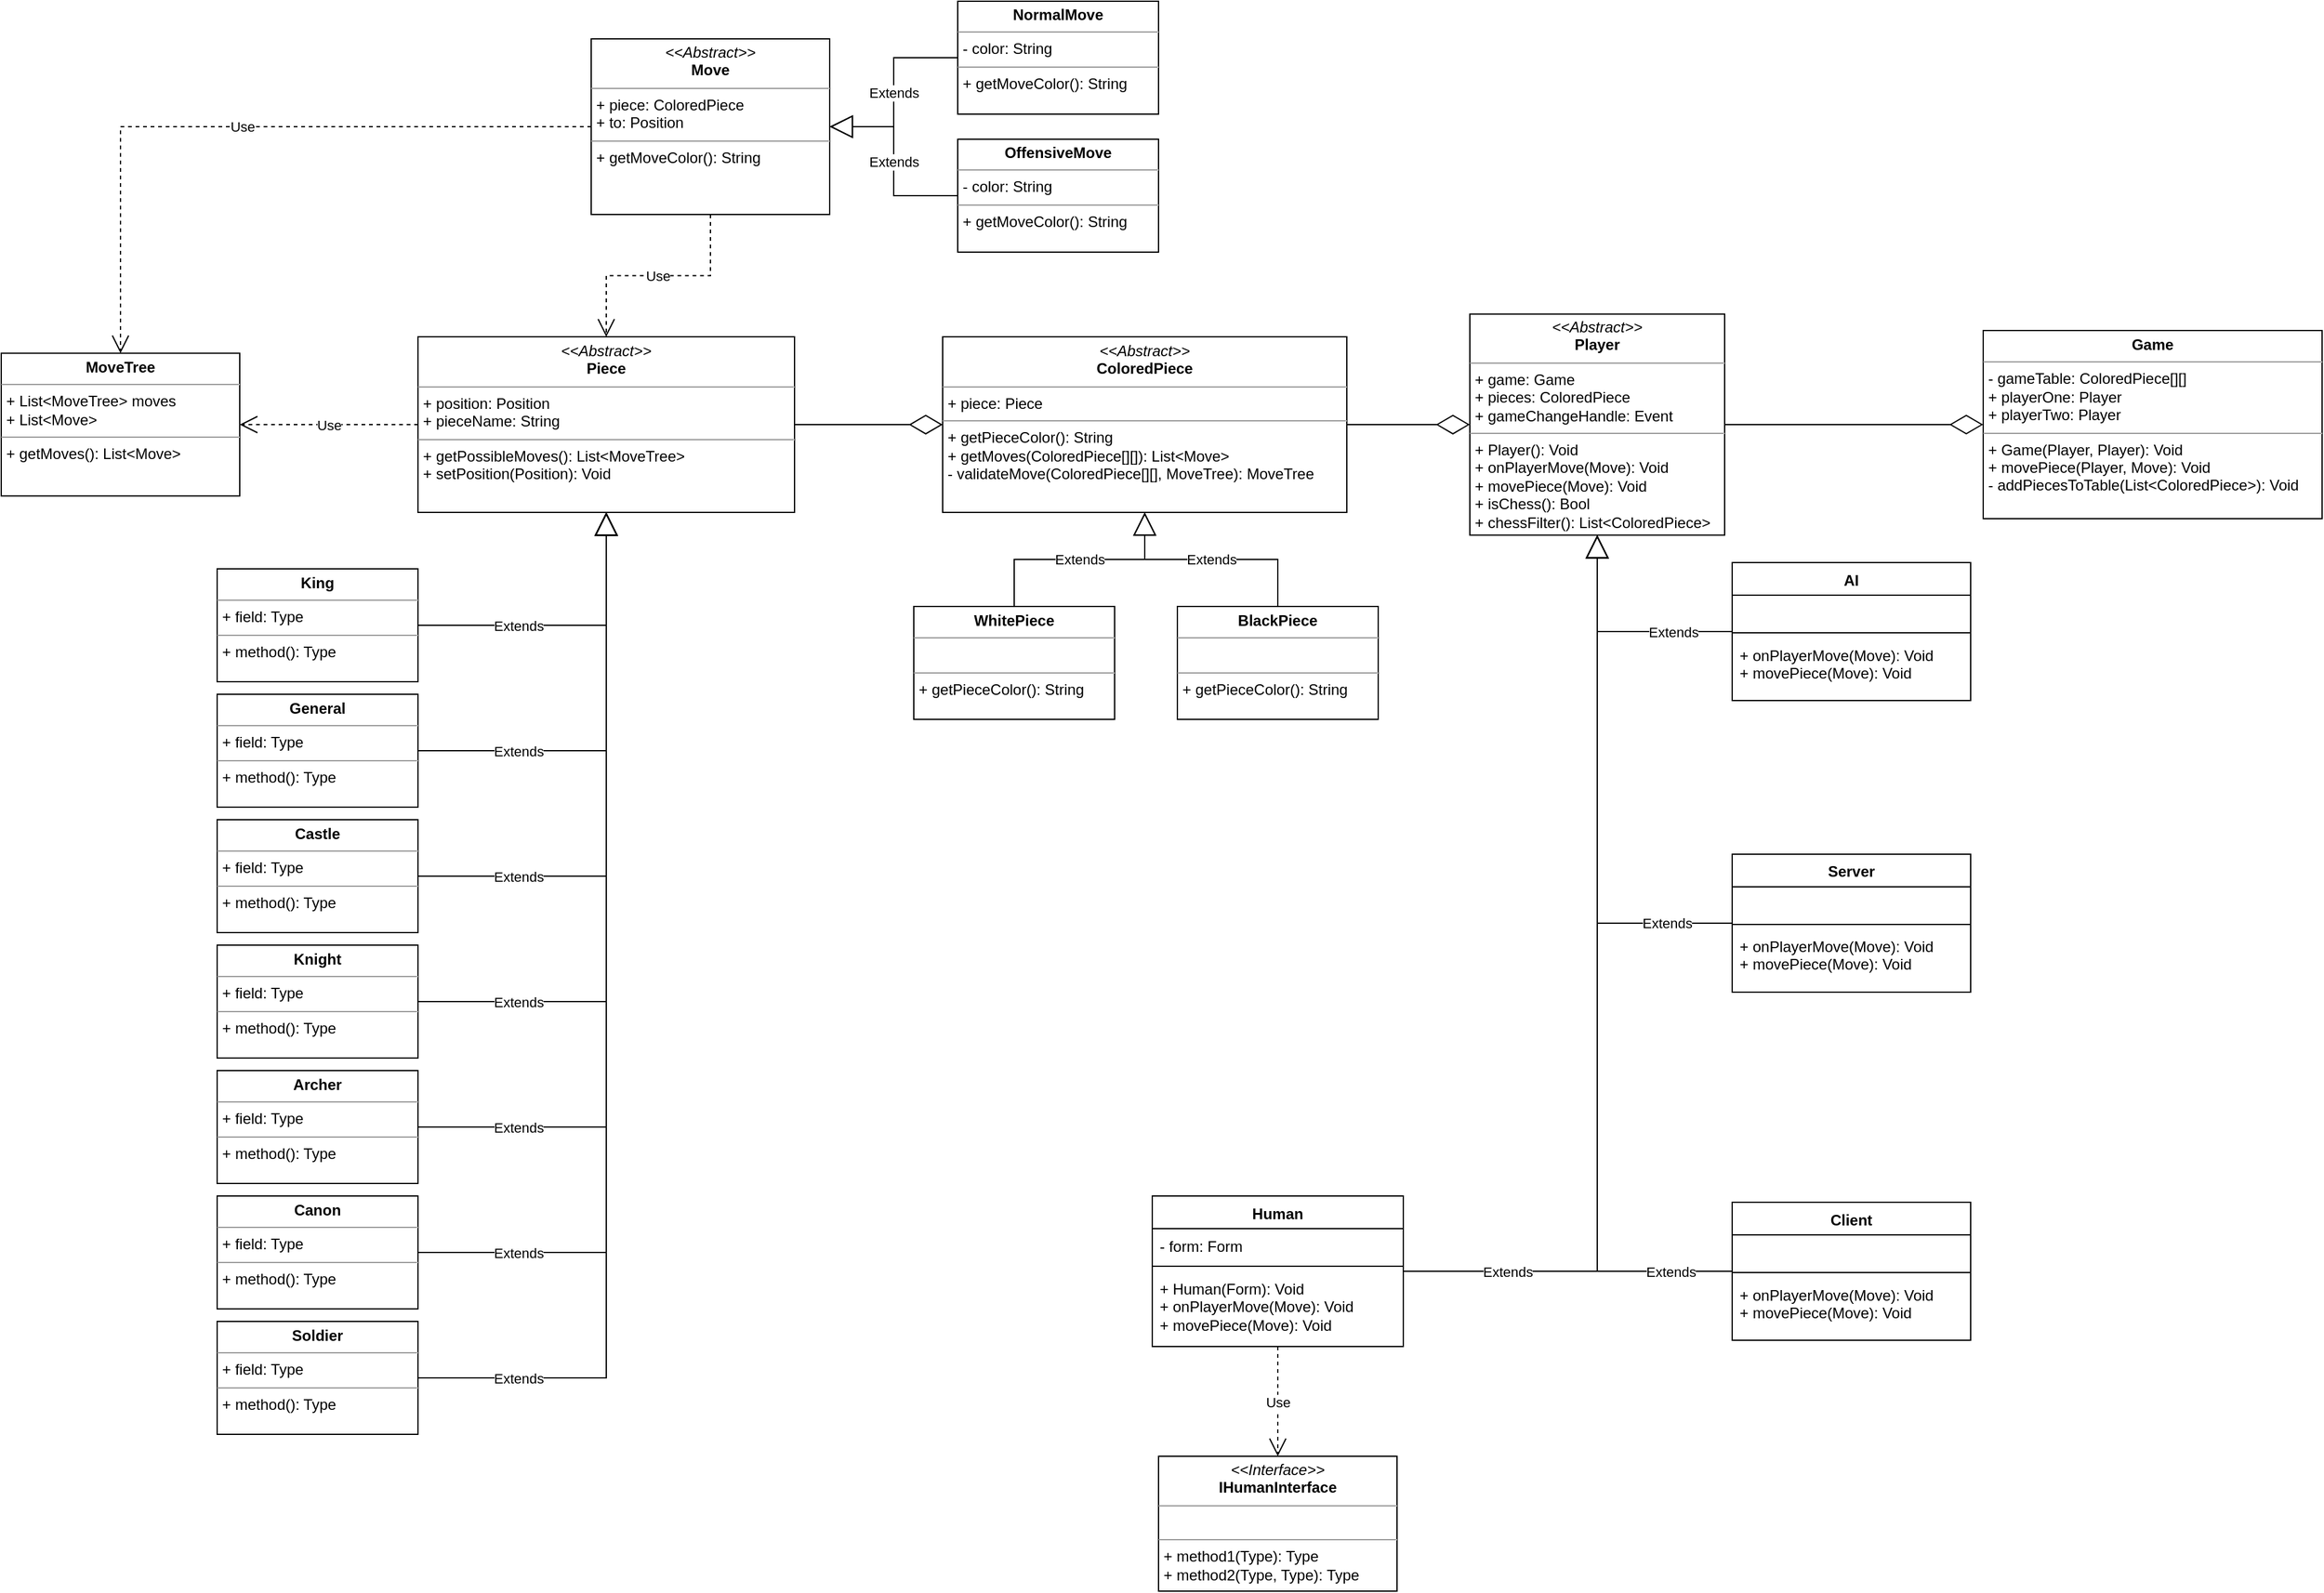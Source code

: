 <mxfile version="21.0.10" type="github">
  <diagram name="Page-1" id="nTrpsp-pm2qygXV71zAi">
    <mxGraphModel dx="1313" dy="676" grid="1" gridSize="10" guides="1" tooltips="1" connect="1" arrows="1" fold="1" page="1" pageScale="1" pageWidth="2336" pageHeight="1654" math="0" shadow="0">
      <root>
        <mxCell id="0" />
        <mxCell id="1" parent="0" />
        <mxCell id="Wa3GkqQ6ShVxX3qZaua0-1" value="&lt;p style=&quot;margin:0px;margin-top:4px;text-align:center;&quot;&gt;&lt;i&gt;&amp;lt;&amp;lt;Abstract&amp;gt;&amp;gt;&lt;/i&gt;&lt;br&gt;&lt;b&gt;Player&lt;/b&gt;&lt;/p&gt;&lt;hr size=&quot;1&quot;&gt;&lt;p style=&quot;margin:0px;margin-left:4px;&quot;&gt;+ game: Game&lt;/p&gt;&lt;p style=&quot;margin:0px;margin-left:4px;&quot;&gt;+ pieces: ColoredPiece&lt;/p&gt;&lt;p style=&quot;margin:0px;margin-left:4px;&quot;&gt;+ gameChangeHandle: Event&lt;/p&gt;&lt;hr size=&quot;1&quot;&gt;&lt;p style=&quot;margin:0px;margin-left:4px;&quot;&gt;+ Player(): Void&lt;br&gt;+ onPlayerMove(Move): Void&lt;/p&gt;&lt;p style=&quot;margin:0px;margin-left:4px;&quot;&gt;+ movePiece(Move): Void&lt;/p&gt;&lt;p style=&quot;margin:0px;margin-left:4px;&quot;&gt;+ isChess(): Bool&lt;/p&gt;&lt;p style=&quot;margin:0px;margin-left:4px;&quot;&gt;+ chessFilter(): List&amp;lt;ColoredPiece&amp;gt;&lt;/p&gt;" style="verticalAlign=top;align=left;overflow=fill;fontSize=12;fontFamily=Helvetica;html=1;whiteSpace=wrap;" parent="1" vertex="1">
          <mxGeometry x="1520" y="299.38" width="203" height="176.25" as="geometry" />
        </mxCell>
        <mxCell id="Wa3GkqQ6ShVxX3qZaua0-2" value="Human" style="swimlane;fontStyle=1;align=center;verticalAlign=top;childLayout=stackLayout;horizontal=1;startSize=26;horizontalStack=0;resizeParent=1;resizeParentMax=0;resizeLast=0;collapsible=1;marginBottom=0;whiteSpace=wrap;html=1;" parent="1" vertex="1">
          <mxGeometry x="1267" y="1002.5" width="200" height="120" as="geometry" />
        </mxCell>
        <mxCell id="Wa3GkqQ6ShVxX3qZaua0-3" value="- form: Form" style="text;strokeColor=none;fillColor=none;align=left;verticalAlign=top;spacingLeft=4;spacingRight=4;overflow=hidden;rotatable=0;points=[[0,0.5],[1,0.5]];portConstraint=eastwest;whiteSpace=wrap;html=1;" parent="Wa3GkqQ6ShVxX3qZaua0-2" vertex="1">
          <mxGeometry y="26" width="200" height="26" as="geometry" />
        </mxCell>
        <mxCell id="Wa3GkqQ6ShVxX3qZaua0-4" value="" style="line;strokeWidth=1;fillColor=none;align=left;verticalAlign=middle;spacingTop=-1;spacingLeft=3;spacingRight=3;rotatable=0;labelPosition=right;points=[];portConstraint=eastwest;strokeColor=inherit;" parent="Wa3GkqQ6ShVxX3qZaua0-2" vertex="1">
          <mxGeometry y="52" width="200" height="8" as="geometry" />
        </mxCell>
        <mxCell id="Wa3GkqQ6ShVxX3qZaua0-5" value="+ Human(Form): Void&lt;br&gt;+ onPlayerMove(Move): Void&lt;br&gt;+ movePiece(Move): Void" style="text;strokeColor=none;fillColor=none;align=left;verticalAlign=top;spacingLeft=4;spacingRight=4;overflow=hidden;rotatable=0;points=[[0,0.5],[1,0.5]];portConstraint=eastwest;whiteSpace=wrap;html=1;" parent="Wa3GkqQ6ShVxX3qZaua0-2" vertex="1">
          <mxGeometry y="60" width="200" height="60" as="geometry" />
        </mxCell>
        <mxCell id="Wa3GkqQ6ShVxX3qZaua0-22" value="&lt;p style=&quot;margin:0px;margin-top:4px;text-align:center;&quot;&gt;&lt;i&gt;&amp;lt;&amp;lt;Abstract&amp;gt;&amp;gt;&lt;/i&gt;&lt;br&gt;&lt;b&gt;Piece&lt;/b&gt;&lt;/p&gt;&lt;hr size=&quot;1&quot;&gt;&lt;p style=&quot;margin:0px;margin-left:4px;&quot;&gt;+ position: Position&lt;br&gt;+ pieceName: String&lt;/p&gt;&lt;hr size=&quot;1&quot;&gt;&lt;p style=&quot;margin:0px;margin-left:4px;&quot;&gt;+ getPossibleMoves(): List&amp;lt;MoveTree&amp;gt;&lt;br&gt;+ setPosition(Position): Void&lt;/p&gt;" style="verticalAlign=top;align=left;overflow=fill;fontSize=12;fontFamily=Helvetica;html=1;whiteSpace=wrap;" parent="1" vertex="1">
          <mxGeometry x="682" y="317.5" width="300" height="140" as="geometry" />
        </mxCell>
        <mxCell id="Wa3GkqQ6ShVxX3qZaua0-23" value="&lt;p style=&quot;margin:0px;margin-top:4px;text-align:center;&quot;&gt;&lt;b&gt;King&lt;/b&gt;&lt;/p&gt;&lt;hr size=&quot;1&quot;&gt;&lt;p style=&quot;margin:0px;margin-left:4px;&quot;&gt;+ field: Type&lt;/p&gt;&lt;hr size=&quot;1&quot;&gt;&lt;p style=&quot;margin:0px;margin-left:4px;&quot;&gt;+ method(): Type&lt;/p&gt;" style="verticalAlign=top;align=left;overflow=fill;fontSize=12;fontFamily=Helvetica;html=1;whiteSpace=wrap;" parent="1" vertex="1">
          <mxGeometry x="522" y="502.5" width="160" height="90" as="geometry" />
        </mxCell>
        <mxCell id="Wa3GkqQ6ShVxX3qZaua0-25" value="&lt;p style=&quot;margin:0px;margin-top:4px;text-align:center;&quot;&gt;&lt;b&gt;General&lt;/b&gt;&lt;/p&gt;&lt;hr size=&quot;1&quot;&gt;&lt;p style=&quot;margin:0px;margin-left:4px;&quot;&gt;+ field: Type&lt;/p&gt;&lt;hr size=&quot;1&quot;&gt;&lt;p style=&quot;margin:0px;margin-left:4px;&quot;&gt;+ method(): Type&lt;/p&gt;" style="verticalAlign=top;align=left;overflow=fill;fontSize=12;fontFamily=Helvetica;html=1;whiteSpace=wrap;" parent="1" vertex="1">
          <mxGeometry x="522" y="602.5" width="160" height="90" as="geometry" />
        </mxCell>
        <mxCell id="Wa3GkqQ6ShVxX3qZaua0-27" value="&lt;p style=&quot;margin:0px;margin-top:4px;text-align:center;&quot;&gt;&lt;b&gt;Castle&lt;/b&gt;&lt;/p&gt;&lt;hr size=&quot;1&quot;&gt;&lt;p style=&quot;margin:0px;margin-left:4px;&quot;&gt;+ field: Type&lt;/p&gt;&lt;hr size=&quot;1&quot;&gt;&lt;p style=&quot;margin:0px;margin-left:4px;&quot;&gt;+ method(): Type&lt;/p&gt;" style="verticalAlign=top;align=left;overflow=fill;fontSize=12;fontFamily=Helvetica;html=1;whiteSpace=wrap;" parent="1" vertex="1">
          <mxGeometry x="522" y="702.5" width="160" height="90" as="geometry" />
        </mxCell>
        <mxCell id="Wa3GkqQ6ShVxX3qZaua0-29" value="&lt;p style=&quot;margin:0px;margin-top:4px;text-align:center;&quot;&gt;&lt;b&gt;Knight&lt;/b&gt;&lt;/p&gt;&lt;hr size=&quot;1&quot;&gt;&lt;p style=&quot;margin:0px;margin-left:4px;&quot;&gt;+ field: Type&lt;/p&gt;&lt;hr size=&quot;1&quot;&gt;&lt;p style=&quot;margin:0px;margin-left:4px;&quot;&gt;+ method(): Type&lt;/p&gt;" style="verticalAlign=top;align=left;overflow=fill;fontSize=12;fontFamily=Helvetica;html=1;whiteSpace=wrap;" parent="1" vertex="1">
          <mxGeometry x="522" y="802.5" width="160" height="90" as="geometry" />
        </mxCell>
        <mxCell id="Wa3GkqQ6ShVxX3qZaua0-31" value="&lt;p style=&quot;margin:0px;margin-top:4px;text-align:center;&quot;&gt;&lt;b&gt;Archer&lt;/b&gt;&lt;/p&gt;&lt;hr size=&quot;1&quot;&gt;&lt;p style=&quot;margin:0px;margin-left:4px;&quot;&gt;+ field: Type&lt;/p&gt;&lt;hr size=&quot;1&quot;&gt;&lt;p style=&quot;margin:0px;margin-left:4px;&quot;&gt;+ method(): Type&lt;/p&gt;" style="verticalAlign=top;align=left;overflow=fill;fontSize=12;fontFamily=Helvetica;html=1;whiteSpace=wrap;" parent="1" vertex="1">
          <mxGeometry x="522" y="902.5" width="160" height="90" as="geometry" />
        </mxCell>
        <mxCell id="Wa3GkqQ6ShVxX3qZaua0-33" value="&lt;p style=&quot;margin:0px;margin-top:4px;text-align:center;&quot;&gt;&lt;b&gt;Canon&lt;/b&gt;&lt;/p&gt;&lt;hr size=&quot;1&quot;&gt;&lt;p style=&quot;margin:0px;margin-left:4px;&quot;&gt;+ field: Type&lt;/p&gt;&lt;hr size=&quot;1&quot;&gt;&lt;p style=&quot;margin:0px;margin-left:4px;&quot;&gt;+ method(): Type&lt;/p&gt;" style="verticalAlign=top;align=left;overflow=fill;fontSize=12;fontFamily=Helvetica;html=1;whiteSpace=wrap;" parent="1" vertex="1">
          <mxGeometry x="522" y="1002.5" width="160" height="90" as="geometry" />
        </mxCell>
        <mxCell id="Wa3GkqQ6ShVxX3qZaua0-35" value="&lt;p style=&quot;margin:0px;margin-top:4px;text-align:center;&quot;&gt;&lt;b&gt;Soldier&lt;/b&gt;&lt;/p&gt;&lt;hr size=&quot;1&quot;&gt;&lt;p style=&quot;margin:0px;margin-left:4px;&quot;&gt;+ field: Type&lt;/p&gt;&lt;hr size=&quot;1&quot;&gt;&lt;p style=&quot;margin:0px;margin-left:4px;&quot;&gt;+ method(): Type&lt;/p&gt;" style="verticalAlign=top;align=left;overflow=fill;fontSize=12;fontFamily=Helvetica;html=1;whiteSpace=wrap;" parent="1" vertex="1">
          <mxGeometry x="522" y="1102.5" width="160" height="90" as="geometry" />
        </mxCell>
        <mxCell id="Wa3GkqQ6ShVxX3qZaua0-37" value="&lt;p style=&quot;margin:0px;margin-top:4px;text-align:center;&quot;&gt;&lt;i&gt;&amp;lt;&amp;lt;Abstract&amp;gt;&amp;gt;&lt;/i&gt;&lt;br&gt;&lt;b&gt;ColoredPiece&lt;/b&gt;&lt;/p&gt;&lt;hr size=&quot;1&quot;&gt;&lt;p style=&quot;margin:0px;margin-left:4px;&quot;&gt;+ piece: Piece&lt;br&gt;&lt;/p&gt;&lt;hr size=&quot;1&quot;&gt;&lt;p style=&quot;margin:0px;margin-left:4px;&quot;&gt;+ getPieceColor(): String&lt;br&gt;+ getMoves(ColoredPiece[][]): List&amp;lt;Move&amp;gt;&lt;/p&gt;&lt;p style=&quot;margin:0px;margin-left:4px;&quot;&gt;- validateMove(ColoredPiece[][],&amp;nbsp;MoveTree&lt;span style=&quot;background-color: initial;&quot;&gt;): MoveTree&lt;/span&gt;&lt;/p&gt;" style="verticalAlign=top;align=left;overflow=fill;fontSize=12;fontFamily=Helvetica;html=1;whiteSpace=wrap;" parent="1" vertex="1">
          <mxGeometry x="1100" y="317.51" width="322" height="140" as="geometry" />
        </mxCell>
        <mxCell id="Wa3GkqQ6ShVxX3qZaua0-39" value="&lt;p style=&quot;margin:0px;margin-top:4px;text-align:center;&quot;&gt;&lt;b&gt;WhitePiece&lt;/b&gt;&lt;/p&gt;&lt;hr size=&quot;1&quot;&gt;&lt;p style=&quot;margin:0px;margin-left:4px;&quot;&gt;&amp;nbsp;&lt;/p&gt;&lt;hr size=&quot;1&quot;&gt;&lt;p style=&quot;margin:0px;margin-left:4px;&quot;&gt;+ getPieceColor(): String&lt;br&gt;&lt;/p&gt;" style="verticalAlign=top;align=left;overflow=fill;fontSize=12;fontFamily=Helvetica;html=1;whiteSpace=wrap;" parent="1" vertex="1">
          <mxGeometry x="1077" y="532.5" width="160" height="90" as="geometry" />
        </mxCell>
        <mxCell id="Wa3GkqQ6ShVxX3qZaua0-40" value="&lt;p style=&quot;margin:0px;margin-top:4px;text-align:center;&quot;&gt;&lt;b&gt;BlackPiece&lt;/b&gt;&lt;/p&gt;&lt;hr size=&quot;1&quot;&gt;&lt;p style=&quot;margin:0px;margin-left:4px;&quot;&gt;&amp;nbsp;&lt;/p&gt;&lt;hr size=&quot;1&quot;&gt;&lt;p style=&quot;margin:0px;margin-left:4px;&quot;&gt;+ getPieceColor(): String&lt;br&gt;&lt;/p&gt;" style="verticalAlign=top;align=left;overflow=fill;fontSize=12;fontFamily=Helvetica;html=1;whiteSpace=wrap;" parent="1" vertex="1">
          <mxGeometry x="1287" y="532.5" width="160" height="90" as="geometry" />
        </mxCell>
        <mxCell id="Wa3GkqQ6ShVxX3qZaua0-44" value="&lt;p style=&quot;margin:0px;margin-top:4px;text-align:center;&quot;&gt;&lt;b&gt;MoveTree&lt;/b&gt;&lt;/p&gt;&lt;hr size=&quot;1&quot;&gt;&lt;p style=&quot;margin:0px;margin-left:4px;&quot;&gt;+ List&amp;lt;&lt;span style=&quot;border-color: var(--border-color); text-align: center;&quot;&gt;MoveTree&lt;/span&gt;&amp;gt; moves&lt;/p&gt;&lt;p style=&quot;margin:0px;margin-left:4px;&quot;&gt;+ List&amp;lt;Move&amp;gt;&lt;/p&gt;&lt;hr size=&quot;1&quot;&gt;&lt;p style=&quot;margin:0px;margin-left:4px;&quot;&gt;+ getMoves(): List&amp;lt;Move&amp;gt;&lt;/p&gt;" style="verticalAlign=top;align=left;overflow=fill;fontSize=12;fontFamily=Helvetica;html=1;whiteSpace=wrap;" parent="1" vertex="1">
          <mxGeometry x="350" y="330.63" width="190" height="113.75" as="geometry" />
        </mxCell>
        <mxCell id="Vi_wcE8HfIReCXYGu_xj-1" value="&lt;p style=&quot;margin:0px;margin-top:4px;text-align:center;&quot;&gt;&lt;b&gt;Game&lt;/b&gt;&lt;/p&gt;&lt;hr size=&quot;1&quot;&gt;&lt;p style=&quot;margin:0px;margin-left:4px;&quot;&gt;- gameTable: ColoredPiece[][]&lt;/p&gt;&lt;p style=&quot;margin:0px;margin-left:4px;&quot;&gt;+ playerOne: Player&lt;/p&gt;&lt;p style=&quot;margin:0px;margin-left:4px;&quot;&gt;+ playerTwo: Player&lt;/p&gt;&lt;hr size=&quot;1&quot;&gt;&lt;p style=&quot;margin:0px;margin-left:4px;&quot;&gt;+ Game(Player, Player): Void&lt;/p&gt;&lt;p style=&quot;margin:0px;margin-left:4px;&quot;&gt;+ movePiece(Player, Move): Void&lt;/p&gt;&lt;p style=&quot;margin:0px;margin-left:4px;&quot;&gt;- addPiecesToTable(List&amp;lt;ColoredPiece&amp;gt;): Void&lt;/p&gt;" style="verticalAlign=top;align=left;overflow=fill;fontSize=12;fontFamily=Helvetica;html=1;whiteSpace=wrap;" parent="1" vertex="1">
          <mxGeometry x="1929" y="312.5" width="270" height="150" as="geometry" />
        </mxCell>
        <mxCell id="Vi_wcE8HfIReCXYGu_xj-2" value="" style="endArrow=diamondThin;endFill=0;endSize=24;html=1;rounded=0;entryX=0;entryY=0.5;entryDx=0;entryDy=0;exitX=1;exitY=0.5;exitDx=0;exitDy=0;edgeStyle=orthogonalEdgeStyle;" parent="1" source="Wa3GkqQ6ShVxX3qZaua0-1" target="Vi_wcE8HfIReCXYGu_xj-1" edge="1">
          <mxGeometry width="160" relative="1" as="geometry">
            <mxPoint x="1817" y="502.5" as="sourcePoint" />
            <mxPoint x="1977" y="502.5" as="targetPoint" />
          </mxGeometry>
        </mxCell>
        <mxCell id="Vi_wcE8HfIReCXYGu_xj-3" value="Extends" style="endArrow=block;endSize=16;endFill=0;html=1;rounded=0;entryX=0.5;entryY=1;entryDx=0;entryDy=0;edgeStyle=orthogonalEdgeStyle;exitX=1;exitY=0.5;exitDx=0;exitDy=0;" parent="1" source="Wa3GkqQ6ShVxX3qZaua0-2" target="Wa3GkqQ6ShVxX3qZaua0-1" edge="1">
          <mxGeometry x="-0.776" width="160" relative="1" as="geometry">
            <mxPoint x="1560" y="990" as="sourcePoint" />
            <mxPoint x="1757" y="642.5" as="targetPoint" />
            <mxPoint as="offset" />
          </mxGeometry>
        </mxCell>
        <mxCell id="Vi_wcE8HfIReCXYGu_xj-4" value="Extends" style="endArrow=block;endSize=16;endFill=0;html=1;rounded=0;entryX=0.5;entryY=1;entryDx=0;entryDy=0;exitX=0;exitY=0.5;exitDx=0;exitDy=0;edgeStyle=orthogonalEdgeStyle;" parent="1" source="Vi_wcE8HfIReCXYGu_xj-7" target="Wa3GkqQ6ShVxX3qZaua0-1" edge="1">
          <mxGeometry x="-0.492" width="160" relative="1" as="geometry">
            <mxPoint x="1747" y="691.5" as="sourcePoint" />
            <mxPoint x="1597" y="533.5" as="targetPoint" />
            <mxPoint as="offset" />
          </mxGeometry>
        </mxCell>
        <mxCell id="Vi_wcE8HfIReCXYGu_xj-5" value="Extends" style="endArrow=block;endSize=16;endFill=0;html=1;rounded=0;entryX=0.5;entryY=1;entryDx=0;entryDy=0;edgeStyle=orthogonalEdgeStyle;exitX=0;exitY=0.5;exitDx=0;exitDy=0;" parent="1" source="Vi_wcE8HfIReCXYGu_xj-11" target="Wa3GkqQ6ShVxX3qZaua0-1" edge="1">
          <mxGeometry x="-0.748" width="160" relative="1" as="geometry">
            <mxPoint x="1727" y="812.5" as="sourcePoint" />
            <mxPoint x="1632" y="472.5" as="targetPoint" />
            <mxPoint as="offset" />
          </mxGeometry>
        </mxCell>
        <mxCell id="Vi_wcE8HfIReCXYGu_xj-6" value="Extends" style="endArrow=block;endSize=16;endFill=0;html=1;rounded=0;entryX=0.5;entryY=1;entryDx=0;entryDy=0;edgeStyle=orthogonalEdgeStyle;exitX=0;exitY=0.5;exitDx=0;exitDy=0;" parent="1" source="Vi_wcE8HfIReCXYGu_xj-15" target="Wa3GkqQ6ShVxX3qZaua0-1" edge="1">
          <mxGeometry x="-0.859" width="160" relative="1" as="geometry">
            <mxPoint x="1727" y="962.5" as="sourcePoint" />
            <mxPoint x="1632" y="472.5" as="targetPoint" />
            <mxPoint as="offset" />
          </mxGeometry>
        </mxCell>
        <mxCell id="Vi_wcE8HfIReCXYGu_xj-7" value="AI" style="swimlane;fontStyle=1;align=center;verticalAlign=top;childLayout=stackLayout;horizontal=1;startSize=26;horizontalStack=0;resizeParent=1;resizeParentMax=0;resizeLast=0;collapsible=1;marginBottom=0;whiteSpace=wrap;html=1;" parent="1" vertex="1">
          <mxGeometry x="1729" y="497.5" width="190" height="110" as="geometry" />
        </mxCell>
        <mxCell id="Vi_wcE8HfIReCXYGu_xj-8" value="&amp;nbsp;" style="text;strokeColor=none;fillColor=none;align=left;verticalAlign=top;spacingLeft=4;spacingRight=4;overflow=hidden;rotatable=0;points=[[0,0.5],[1,0.5]];portConstraint=eastwest;whiteSpace=wrap;html=1;" parent="Vi_wcE8HfIReCXYGu_xj-7" vertex="1">
          <mxGeometry y="26" width="190" height="26" as="geometry" />
        </mxCell>
        <mxCell id="Vi_wcE8HfIReCXYGu_xj-9" value="" style="line;strokeWidth=1;fillColor=none;align=left;verticalAlign=middle;spacingTop=-1;spacingLeft=3;spacingRight=3;rotatable=0;labelPosition=right;points=[];portConstraint=eastwest;strokeColor=inherit;" parent="Vi_wcE8HfIReCXYGu_xj-7" vertex="1">
          <mxGeometry y="52" width="190" height="8" as="geometry" />
        </mxCell>
        <mxCell id="Vi_wcE8HfIReCXYGu_xj-10" value="+ onPlayerMove(Move): Void&lt;br&gt;+ movePiece(Move): Void" style="text;strokeColor=none;fillColor=none;align=left;verticalAlign=top;spacingLeft=4;spacingRight=4;overflow=hidden;rotatable=0;points=[[0,0.5],[1,0.5]];portConstraint=eastwest;whiteSpace=wrap;html=1;" parent="Vi_wcE8HfIReCXYGu_xj-7" vertex="1">
          <mxGeometry y="60" width="190" height="50" as="geometry" />
        </mxCell>
        <mxCell id="Vi_wcE8HfIReCXYGu_xj-11" value="Server" style="swimlane;fontStyle=1;align=center;verticalAlign=top;childLayout=stackLayout;horizontal=1;startSize=26;horizontalStack=0;resizeParent=1;resizeParentMax=0;resizeLast=0;collapsible=1;marginBottom=0;whiteSpace=wrap;html=1;" parent="1" vertex="1">
          <mxGeometry x="1729" y="730" width="190" height="110" as="geometry" />
        </mxCell>
        <mxCell id="Vi_wcE8HfIReCXYGu_xj-12" value="&amp;nbsp;" style="text;strokeColor=none;fillColor=none;align=left;verticalAlign=top;spacingLeft=4;spacingRight=4;overflow=hidden;rotatable=0;points=[[0,0.5],[1,0.5]];portConstraint=eastwest;whiteSpace=wrap;html=1;" parent="Vi_wcE8HfIReCXYGu_xj-11" vertex="1">
          <mxGeometry y="26" width="190" height="26" as="geometry" />
        </mxCell>
        <mxCell id="Vi_wcE8HfIReCXYGu_xj-13" value="" style="line;strokeWidth=1;fillColor=none;align=left;verticalAlign=middle;spacingTop=-1;spacingLeft=3;spacingRight=3;rotatable=0;labelPosition=right;points=[];portConstraint=eastwest;strokeColor=inherit;" parent="Vi_wcE8HfIReCXYGu_xj-11" vertex="1">
          <mxGeometry y="52" width="190" height="8" as="geometry" />
        </mxCell>
        <mxCell id="Vi_wcE8HfIReCXYGu_xj-14" value="+ onPlayerMove(Move): Void&lt;br&gt;+ movePiece(Move): Void" style="text;strokeColor=none;fillColor=none;align=left;verticalAlign=top;spacingLeft=4;spacingRight=4;overflow=hidden;rotatable=0;points=[[0,0.5],[1,0.5]];portConstraint=eastwest;whiteSpace=wrap;html=1;" parent="Vi_wcE8HfIReCXYGu_xj-11" vertex="1">
          <mxGeometry y="60" width="190" height="50" as="geometry" />
        </mxCell>
        <mxCell id="Vi_wcE8HfIReCXYGu_xj-15" value="Client" style="swimlane;fontStyle=1;align=center;verticalAlign=top;childLayout=stackLayout;horizontal=1;startSize=26;horizontalStack=0;resizeParent=1;resizeParentMax=0;resizeLast=0;collapsible=1;marginBottom=0;whiteSpace=wrap;html=1;" parent="1" vertex="1">
          <mxGeometry x="1729" y="1007.5" width="190" height="110" as="geometry" />
        </mxCell>
        <mxCell id="Vi_wcE8HfIReCXYGu_xj-16" value="&amp;nbsp;" style="text;strokeColor=none;fillColor=none;align=left;verticalAlign=top;spacingLeft=4;spacingRight=4;overflow=hidden;rotatable=0;points=[[0,0.5],[1,0.5]];portConstraint=eastwest;whiteSpace=wrap;html=1;" parent="Vi_wcE8HfIReCXYGu_xj-15" vertex="1">
          <mxGeometry y="26" width="190" height="26" as="geometry" />
        </mxCell>
        <mxCell id="Vi_wcE8HfIReCXYGu_xj-17" value="" style="line;strokeWidth=1;fillColor=none;align=left;verticalAlign=middle;spacingTop=-1;spacingLeft=3;spacingRight=3;rotatable=0;labelPosition=right;points=[];portConstraint=eastwest;strokeColor=inherit;" parent="Vi_wcE8HfIReCXYGu_xj-15" vertex="1">
          <mxGeometry y="52" width="190" height="8" as="geometry" />
        </mxCell>
        <mxCell id="Vi_wcE8HfIReCXYGu_xj-18" value="+ onPlayerMove(Move): Void&lt;br&gt;+ movePiece(Move): Void" style="text;strokeColor=none;fillColor=none;align=left;verticalAlign=top;spacingLeft=4;spacingRight=4;overflow=hidden;rotatable=0;points=[[0,0.5],[1,0.5]];portConstraint=eastwest;whiteSpace=wrap;html=1;" parent="Vi_wcE8HfIReCXYGu_xj-15" vertex="1">
          <mxGeometry y="60" width="190" height="50" as="geometry" />
        </mxCell>
        <mxCell id="Vi_wcE8HfIReCXYGu_xj-19" value="" style="endArrow=diamondThin;endFill=0;endSize=24;html=1;rounded=0;entryX=0;entryY=0.5;entryDx=0;entryDy=0;exitX=1;exitY=0.5;exitDx=0;exitDy=0;edgeStyle=orthogonalEdgeStyle;" parent="1" source="Wa3GkqQ6ShVxX3qZaua0-37" target="Wa3GkqQ6ShVxX3qZaua0-1" edge="1">
          <mxGeometry width="160" relative="1" as="geometry">
            <mxPoint x="1062" y="712.5" as="sourcePoint" />
            <mxPoint x="1222" y="712.5" as="targetPoint" />
          </mxGeometry>
        </mxCell>
        <mxCell id="Vi_wcE8HfIReCXYGu_xj-20" value="Extends" style="endArrow=block;endSize=16;endFill=0;html=1;rounded=0;exitX=0.5;exitY=0;exitDx=0;exitDy=0;entryX=0.5;entryY=1;entryDx=0;entryDy=0;edgeStyle=orthogonalEdgeStyle;" parent="1" source="Wa3GkqQ6ShVxX3qZaua0-39" target="Wa3GkqQ6ShVxX3qZaua0-37" edge="1">
          <mxGeometry width="160" relative="1" as="geometry">
            <mxPoint x="1072" y="462.5" as="sourcePoint" />
            <mxPoint x="1232" y="462.5" as="targetPoint" />
          </mxGeometry>
        </mxCell>
        <mxCell id="Vi_wcE8HfIReCXYGu_xj-21" value="Extends" style="endArrow=block;endSize=16;endFill=0;html=1;rounded=0;exitX=0.5;exitY=0;exitDx=0;exitDy=0;entryX=0.5;entryY=1;entryDx=0;entryDy=0;edgeStyle=orthogonalEdgeStyle;" parent="1" source="Wa3GkqQ6ShVxX3qZaua0-40" target="Wa3GkqQ6ShVxX3qZaua0-37" edge="1">
          <mxGeometry width="160" relative="1" as="geometry">
            <mxPoint x="1092" y="542.5" as="sourcePoint" />
            <mxPoint x="1207" y="467.5" as="targetPoint" />
          </mxGeometry>
        </mxCell>
        <mxCell id="Vi_wcE8HfIReCXYGu_xj-23" value="" style="endArrow=diamondThin;endFill=0;endSize=24;html=1;rounded=0;entryX=0;entryY=0.5;entryDx=0;entryDy=0;exitX=1;exitY=0.5;exitDx=0;exitDy=0;edgeStyle=orthogonalEdgeStyle;" parent="1" source="Wa3GkqQ6ShVxX3qZaua0-22" target="Wa3GkqQ6ShVxX3qZaua0-37" edge="1">
          <mxGeometry width="160" relative="1" as="geometry">
            <mxPoint x="962" y="432.5" as="sourcePoint" />
            <mxPoint x="1122" y="432.5" as="targetPoint" />
          </mxGeometry>
        </mxCell>
        <mxCell id="Vi_wcE8HfIReCXYGu_xj-24" value="Extends" style="endArrow=block;endSize=16;endFill=0;html=1;rounded=0;entryX=0.5;entryY=1;entryDx=0;entryDy=0;exitX=1;exitY=0.5;exitDx=0;exitDy=0;edgeStyle=orthogonalEdgeStyle;" parent="1" source="Wa3GkqQ6ShVxX3qZaua0-23" target="Wa3GkqQ6ShVxX3qZaua0-22" edge="1">
          <mxGeometry x="-0.333" width="160" relative="1" as="geometry">
            <mxPoint x="682" y="492.5" as="sourcePoint" />
            <mxPoint x="842" y="492.5" as="targetPoint" />
            <mxPoint as="offset" />
          </mxGeometry>
        </mxCell>
        <mxCell id="Vi_wcE8HfIReCXYGu_xj-25" value="Extends" style="endArrow=block;endSize=16;endFill=0;html=1;rounded=0;entryX=0.5;entryY=1;entryDx=0;entryDy=0;exitX=1;exitY=0.5;exitDx=0;exitDy=0;edgeStyle=orthogonalEdgeStyle;" parent="1" source="Wa3GkqQ6ShVxX3qZaua0-25" target="Wa3GkqQ6ShVxX3qZaua0-22" edge="1">
          <mxGeometry x="-0.529" width="160" relative="1" as="geometry">
            <mxPoint x="692" y="557.5" as="sourcePoint" />
            <mxPoint x="842" y="467.5" as="targetPoint" />
            <mxPoint as="offset" />
          </mxGeometry>
        </mxCell>
        <mxCell id="Vi_wcE8HfIReCXYGu_xj-26" value="Extends" style="endArrow=block;endSize=16;endFill=0;html=1;rounded=0;entryX=0.5;entryY=1;entryDx=0;entryDy=0;exitX=1;exitY=0.5;exitDx=0;exitDy=0;edgeStyle=orthogonalEdgeStyle;" parent="1" source="Wa3GkqQ6ShVxX3qZaua0-27" target="Wa3GkqQ6ShVxX3qZaua0-22" edge="1">
          <mxGeometry x="-0.636" width="160" relative="1" as="geometry">
            <mxPoint x="702" y="567.5" as="sourcePoint" />
            <mxPoint x="852" y="477.5" as="targetPoint" />
            <mxPoint as="offset" />
          </mxGeometry>
        </mxCell>
        <mxCell id="Vi_wcE8HfIReCXYGu_xj-27" value="Extends" style="endArrow=block;endSize=16;endFill=0;html=1;rounded=0;entryX=0.5;entryY=1;entryDx=0;entryDy=0;exitX=1;exitY=0.5;exitDx=0;exitDy=0;edgeStyle=orthogonalEdgeStyle;" parent="1" source="Wa3GkqQ6ShVxX3qZaua0-29" target="Wa3GkqQ6ShVxX3qZaua0-22" edge="1">
          <mxGeometry x="-0.704" width="160" relative="1" as="geometry">
            <mxPoint x="712" y="577.5" as="sourcePoint" />
            <mxPoint x="862" y="487.5" as="targetPoint" />
            <mxPoint as="offset" />
          </mxGeometry>
        </mxCell>
        <mxCell id="Vi_wcE8HfIReCXYGu_xj-28" value="Extends" style="endArrow=block;endSize=16;endFill=0;html=1;rounded=0;entryX=0.5;entryY=1;entryDx=0;entryDy=0;exitX=1;exitY=0.5;exitDx=0;exitDy=0;edgeStyle=orthogonalEdgeStyle;" parent="1" source="Wa3GkqQ6ShVxX3qZaua0-31" target="Wa3GkqQ6ShVxX3qZaua0-22" edge="1">
          <mxGeometry x="-0.75" width="160" relative="1" as="geometry">
            <mxPoint x="722" y="587.5" as="sourcePoint" />
            <mxPoint x="872" y="497.5" as="targetPoint" />
            <mxPoint as="offset" />
          </mxGeometry>
        </mxCell>
        <mxCell id="Vi_wcE8HfIReCXYGu_xj-29" value="Extends" style="endArrow=block;endSize=16;endFill=0;html=1;rounded=0;entryX=0.5;entryY=1;entryDx=0;entryDy=0;exitX=1;exitY=0.5;exitDx=0;exitDy=0;edgeStyle=orthogonalEdgeStyle;" parent="1" source="Wa3GkqQ6ShVxX3qZaua0-33" target="Wa3GkqQ6ShVxX3qZaua0-22" edge="1">
          <mxGeometry x="-0.784" width="160" relative="1" as="geometry">
            <mxPoint x="692" y="957.5" as="sourcePoint" />
            <mxPoint x="842" y="467.5" as="targetPoint" />
            <mxPoint as="offset" />
          </mxGeometry>
        </mxCell>
        <mxCell id="Vi_wcE8HfIReCXYGu_xj-30" value="Extends" style="endArrow=block;endSize=16;endFill=0;html=1;rounded=0;entryX=0.5;entryY=1;entryDx=0;entryDy=0;exitX=1;exitY=0.5;exitDx=0;exitDy=0;edgeStyle=orthogonalEdgeStyle;" parent="1" source="Wa3GkqQ6ShVxX3qZaua0-35" target="Wa3GkqQ6ShVxX3qZaua0-22" edge="1">
          <mxGeometry x="-0.809" width="160" relative="1" as="geometry">
            <mxPoint x="702" y="967.5" as="sourcePoint" />
            <mxPoint x="852" y="477.5" as="targetPoint" />
            <mxPoint as="offset" />
          </mxGeometry>
        </mxCell>
        <mxCell id="Vi_wcE8HfIReCXYGu_xj-31" value="Use" style="endArrow=open;endSize=12;dashed=1;html=1;rounded=0;entryX=1;entryY=0.5;entryDx=0;entryDy=0;exitX=0;exitY=0.5;exitDx=0;exitDy=0;edgeStyle=orthogonalEdgeStyle;" parent="1" source="Wa3GkqQ6ShVxX3qZaua0-22" target="Wa3GkqQ6ShVxX3qZaua0-44" edge="1">
          <mxGeometry width="160" relative="1" as="geometry">
            <mxPoint x="502" y="442.5" as="sourcePoint" />
            <mxPoint x="662" y="442.5" as="targetPoint" />
          </mxGeometry>
        </mxCell>
        <mxCell id="Vi_wcE8HfIReCXYGu_xj-34" value="&lt;p style=&quot;margin:0px;margin-top:4px;text-align:center;&quot;&gt;&lt;i&gt;&amp;lt;&amp;lt;Abstract&amp;gt;&amp;gt;&lt;/i&gt;&lt;br&gt;&lt;b&gt;Move&lt;/b&gt;&lt;/p&gt;&lt;hr size=&quot;1&quot;&gt;&lt;p style=&quot;margin:0px;margin-left:4px;&quot;&gt;&lt;span style=&quot;background-color: initial;&quot;&gt;+ piece: ColoredPiece&lt;/span&gt;&lt;br&gt;&lt;/p&gt;&lt;p style=&quot;margin:0px;margin-left:4px;&quot;&gt;+ to: Position&lt;/p&gt;&lt;hr size=&quot;1&quot;&gt;&lt;p style=&quot;margin:0px;margin-left:4px;&quot;&gt;+ getMoveColor(): String&lt;/p&gt;" style="verticalAlign=top;align=left;overflow=fill;fontSize=12;fontFamily=Helvetica;html=1;whiteSpace=wrap;" parent="1" vertex="1">
          <mxGeometry x="820" y="80" width="190" height="140" as="geometry" />
        </mxCell>
        <mxCell id="Vi_wcE8HfIReCXYGu_xj-35" value="&lt;p style=&quot;margin:0px;margin-top:4px;text-align:center;&quot;&gt;&lt;b&gt;NormalMove&lt;/b&gt;&lt;/p&gt;&lt;hr size=&quot;1&quot;&gt;&lt;p style=&quot;margin:0px;margin-left:4px;&quot;&gt;- color: String&lt;/p&gt;&lt;hr size=&quot;1&quot;&gt;&lt;p style=&quot;margin:0px;margin-left:4px;&quot;&gt;+ getMoveColor(): String&lt;br&gt;&lt;/p&gt;" style="verticalAlign=top;align=left;overflow=fill;fontSize=12;fontFamily=Helvetica;html=1;whiteSpace=wrap;" parent="1" vertex="1">
          <mxGeometry x="1112" y="50" width="160" height="90" as="geometry" />
        </mxCell>
        <mxCell id="Vi_wcE8HfIReCXYGu_xj-36" value="&lt;p style=&quot;margin:0px;margin-top:4px;text-align:center;&quot;&gt;&lt;b&gt;OffensiveMove&lt;/b&gt;&lt;/p&gt;&lt;hr size=&quot;1&quot;&gt;&lt;p style=&quot;margin:0px;margin-left:4px;&quot;&gt;- color: String&lt;/p&gt;&lt;hr size=&quot;1&quot;&gt;&lt;p style=&quot;margin:0px;margin-left:4px;&quot;&gt;+ getMoveColor(): String&lt;br&gt;&lt;/p&gt;" style="verticalAlign=top;align=left;overflow=fill;fontSize=12;fontFamily=Helvetica;html=1;whiteSpace=wrap;" parent="1" vertex="1">
          <mxGeometry x="1112" y="160" width="160" height="90" as="geometry" />
        </mxCell>
        <mxCell id="Vi_wcE8HfIReCXYGu_xj-40" value="Use" style="endArrow=open;endSize=12;dashed=1;html=1;rounded=0;exitX=0.5;exitY=1;exitDx=0;exitDy=0;edgeStyle=orthogonalEdgeStyle;" parent="1" source="Vi_wcE8HfIReCXYGu_xj-34" target="Wa3GkqQ6ShVxX3qZaua0-22" edge="1">
          <mxGeometry width="160" relative="1" as="geometry">
            <mxPoint x="1130" y="370" as="sourcePoint" />
            <mxPoint x="1290" y="370" as="targetPoint" />
          </mxGeometry>
        </mxCell>
        <mxCell id="Vi_wcE8HfIReCXYGu_xj-41" value="Extends" style="endArrow=block;endSize=16;endFill=0;html=1;rounded=0;entryX=1;entryY=0.5;entryDx=0;entryDy=0;exitX=0;exitY=0.5;exitDx=0;exitDy=0;edgeStyle=orthogonalEdgeStyle;" parent="1" source="Vi_wcE8HfIReCXYGu_xj-35" target="Vi_wcE8HfIReCXYGu_xj-34" edge="1">
          <mxGeometry width="160" relative="1" as="geometry">
            <mxPoint x="782" y="220" as="sourcePoint" />
            <mxPoint x="942" y="220" as="targetPoint" />
          </mxGeometry>
        </mxCell>
        <mxCell id="Vi_wcE8HfIReCXYGu_xj-42" value="Extends" style="endArrow=block;endSize=16;endFill=0;html=1;rounded=0;entryX=1;entryY=0.5;entryDx=0;entryDy=0;exitX=0;exitY=0.5;exitDx=0;exitDy=0;edgeStyle=orthogonalEdgeStyle;" parent="1" source="Vi_wcE8HfIReCXYGu_xj-36" target="Vi_wcE8HfIReCXYGu_xj-34" edge="1">
          <mxGeometry width="160" relative="1" as="geometry">
            <mxPoint x="1122" y="105" as="sourcePoint" />
            <mxPoint x="1020" y="130" as="targetPoint" />
          </mxGeometry>
        </mxCell>
        <mxCell id="Vi_wcE8HfIReCXYGu_xj-43" value="Use" style="endArrow=open;endSize=12;dashed=1;html=1;rounded=0;edgeStyle=orthogonalEdgeStyle;" parent="1" source="Vi_wcE8HfIReCXYGu_xj-34" target="Wa3GkqQ6ShVxX3qZaua0-44" edge="1">
          <mxGeometry width="160" relative="1" as="geometry">
            <mxPoint x="700" y="184.52" as="sourcePoint" />
            <mxPoint x="860" y="184.52" as="targetPoint" />
          </mxGeometry>
        </mxCell>
        <mxCell id="Vi_wcE8HfIReCXYGu_xj-44" value="&lt;p style=&quot;margin:0px;margin-top:4px;text-align:center;&quot;&gt;&lt;i&gt;&amp;lt;&amp;lt;Interface&amp;gt;&amp;gt;&lt;/i&gt;&lt;br&gt;&lt;b&gt;IHumanInterface&lt;/b&gt;&lt;/p&gt;&lt;hr size=&quot;1&quot;&gt;&lt;p style=&quot;margin:0px;margin-left:4px;&quot;&gt;&amp;nbsp;&lt;/p&gt;&lt;hr size=&quot;1&quot;&gt;&lt;p style=&quot;margin:0px;margin-left:4px;&quot;&gt;+ method1(Type): Type&lt;br&gt;+ method2(Type, Type): Type&lt;/p&gt;" style="verticalAlign=top;align=left;overflow=fill;fontSize=12;fontFamily=Helvetica;html=1;whiteSpace=wrap;" parent="1" vertex="1">
          <mxGeometry x="1272" y="1210" width="190" height="107.5" as="geometry" />
        </mxCell>
        <mxCell id="Vi_wcE8HfIReCXYGu_xj-45" value="Use" style="endArrow=open;endSize=12;dashed=1;html=1;rounded=0;entryX=0.5;entryY=0;entryDx=0;entryDy=0;edgeStyle=orthogonalEdgeStyle;" parent="1" source="Wa3GkqQ6ShVxX3qZaua0-2" target="Vi_wcE8HfIReCXYGu_xj-44" edge="1">
          <mxGeometry width="160" relative="1" as="geometry">
            <mxPoint x="1338" y="1225.5" as="sourcePoint" />
            <mxPoint x="1498" y="1225.5" as="targetPoint" />
          </mxGeometry>
        </mxCell>
      </root>
    </mxGraphModel>
  </diagram>
</mxfile>

